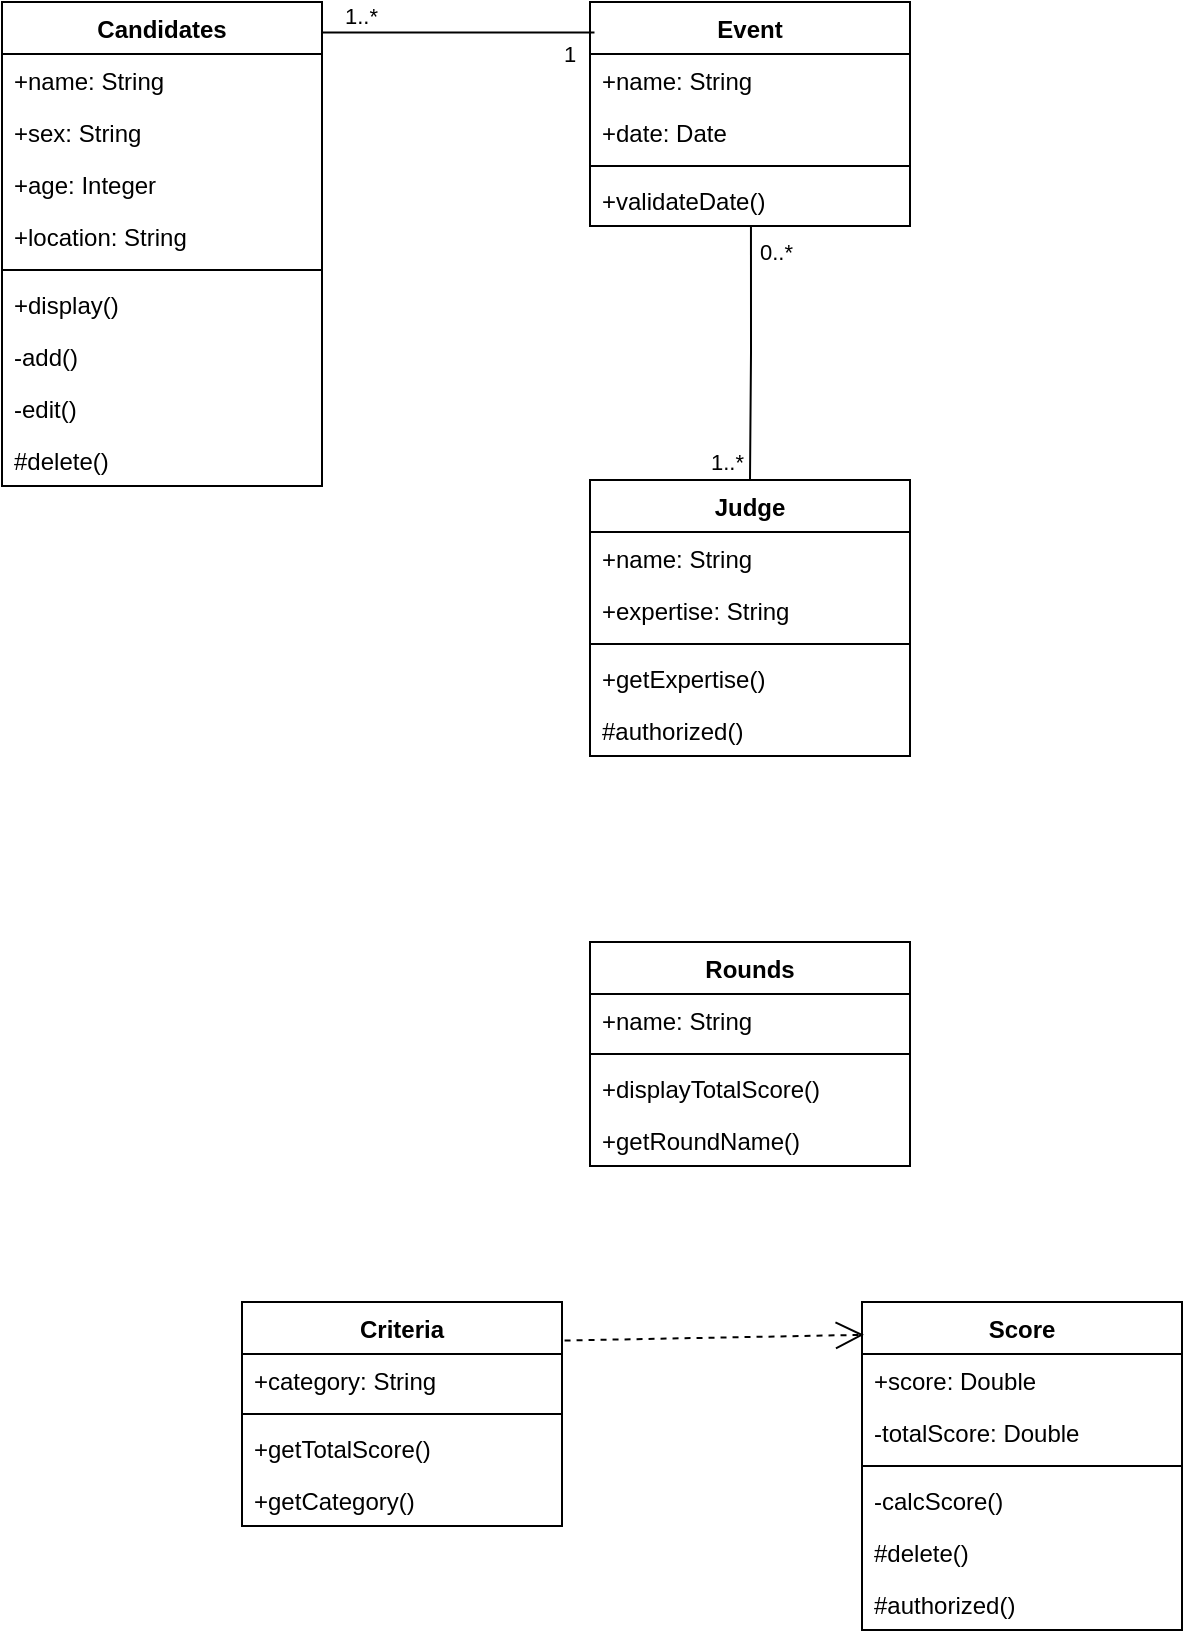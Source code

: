 <mxfile version="21.7.5" type="github">
  <diagram id="C5RBs43oDa-KdzZeNtuy" name="Page-1">
    <mxGraphModel dx="732" dy="618" grid="1" gridSize="10" guides="1" tooltips="1" connect="1" arrows="1" fold="1" page="1" pageScale="1" pageWidth="827" pageHeight="1169" math="0" shadow="0">
      <root>
        <mxCell id="WIyWlLk6GJQsqaUBKTNV-0" />
        <mxCell id="WIyWlLk6GJQsqaUBKTNV-1" parent="WIyWlLk6GJQsqaUBKTNV-0" />
        <mxCell id="4XFe6pfDzy5YcLh7HWTz-14" value="Criteria" style="swimlane;fontStyle=1;align=center;verticalAlign=top;childLayout=stackLayout;horizontal=1;startSize=26;horizontalStack=0;resizeParent=1;resizeParentMax=0;resizeLast=0;collapsible=1;marginBottom=0;whiteSpace=wrap;html=1;" vertex="1" parent="WIyWlLk6GJQsqaUBKTNV-1">
          <mxGeometry x="160" y="810" width="160" height="112" as="geometry" />
        </mxCell>
        <mxCell id="4XFe6pfDzy5YcLh7HWTz-15" value="+category: String" style="text;strokeColor=none;fillColor=none;align=left;verticalAlign=top;spacingLeft=4;spacingRight=4;overflow=hidden;rotatable=0;points=[[0,0.5],[1,0.5]];portConstraint=eastwest;whiteSpace=wrap;html=1;" vertex="1" parent="4XFe6pfDzy5YcLh7HWTz-14">
          <mxGeometry y="26" width="160" height="26" as="geometry" />
        </mxCell>
        <mxCell id="4XFe6pfDzy5YcLh7HWTz-16" value="" style="line;strokeWidth=1;fillColor=none;align=left;verticalAlign=middle;spacingTop=-1;spacingLeft=3;spacingRight=3;rotatable=0;labelPosition=right;points=[];portConstraint=eastwest;strokeColor=inherit;" vertex="1" parent="4XFe6pfDzy5YcLh7HWTz-14">
          <mxGeometry y="52" width="160" height="8" as="geometry" />
        </mxCell>
        <mxCell id="4XFe6pfDzy5YcLh7HWTz-64" value="+getTotalScore()" style="text;strokeColor=none;fillColor=none;align=left;verticalAlign=top;spacingLeft=4;spacingRight=4;overflow=hidden;rotatable=0;points=[[0,0.5],[1,0.5]];portConstraint=eastwest;whiteSpace=wrap;html=1;" vertex="1" parent="4XFe6pfDzy5YcLh7HWTz-14">
          <mxGeometry y="60" width="160" height="26" as="geometry" />
        </mxCell>
        <mxCell id="4XFe6pfDzy5YcLh7HWTz-51" value="+getCategory()" style="text;strokeColor=none;fillColor=none;align=left;verticalAlign=top;spacingLeft=4;spacingRight=4;overflow=hidden;rotatable=0;points=[[0,0.5],[1,0.5]];portConstraint=eastwest;whiteSpace=wrap;html=1;" vertex="1" parent="4XFe6pfDzy5YcLh7HWTz-14">
          <mxGeometry y="86" width="160" height="26" as="geometry" />
        </mxCell>
        <mxCell id="4XFe6pfDzy5YcLh7HWTz-19" value="Candidates" style="swimlane;fontStyle=1;align=center;verticalAlign=top;childLayout=stackLayout;horizontal=1;startSize=26;horizontalStack=0;resizeParent=1;resizeParentMax=0;resizeLast=0;collapsible=1;marginBottom=0;whiteSpace=wrap;html=1;" vertex="1" parent="WIyWlLk6GJQsqaUBKTNV-1">
          <mxGeometry x="40" y="160" width="160" height="242" as="geometry" />
        </mxCell>
        <mxCell id="zkfFHV4jXpPFQw0GAbJ--7" value="+name: String" style="text;align=left;verticalAlign=top;spacingLeft=4;spacingRight=4;overflow=hidden;rotatable=0;points=[[0,0.5],[1,0.5]];portConstraint=eastwest;" parent="4XFe6pfDzy5YcLh7HWTz-19" vertex="1">
          <mxGeometry y="26" width="160" height="26" as="geometry" />
        </mxCell>
        <mxCell id="4XFe6pfDzy5YcLh7HWTz-9" value="+sex: String" style="text;strokeColor=none;fillColor=none;align=left;verticalAlign=top;spacingLeft=4;spacingRight=4;overflow=hidden;rotatable=0;points=[[0,0.5],[1,0.5]];portConstraint=eastwest;whiteSpace=wrap;html=1;" vertex="1" parent="4XFe6pfDzy5YcLh7HWTz-19">
          <mxGeometry y="52" width="160" height="26" as="geometry" />
        </mxCell>
        <mxCell id="4XFe6pfDzy5YcLh7HWTz-44" value="+age: Integer" style="text;strokeColor=none;fillColor=none;align=left;verticalAlign=top;spacingLeft=4;spacingRight=4;overflow=hidden;rotatable=0;points=[[0,0.5],[1,0.5]];portConstraint=eastwest;whiteSpace=wrap;html=1;" vertex="1" parent="4XFe6pfDzy5YcLh7HWTz-19">
          <mxGeometry y="78" width="160" height="26" as="geometry" />
        </mxCell>
        <mxCell id="zkfFHV4jXpPFQw0GAbJ--8" value="+location: String" style="text;align=left;verticalAlign=top;spacingLeft=4;spacingRight=4;overflow=hidden;rotatable=0;points=[[0,0.5],[1,0.5]];portConstraint=eastwest;rounded=0;shadow=0;html=0;" parent="4XFe6pfDzy5YcLh7HWTz-19" vertex="1">
          <mxGeometry y="104" width="160" height="26" as="geometry" />
        </mxCell>
        <mxCell id="4XFe6pfDzy5YcLh7HWTz-21" value="" style="line;strokeWidth=1;fillColor=none;align=left;verticalAlign=middle;spacingTop=-1;spacingLeft=3;spacingRight=3;rotatable=0;labelPosition=right;points=[];portConstraint=eastwest;strokeColor=inherit;" vertex="1" parent="4XFe6pfDzy5YcLh7HWTz-19">
          <mxGeometry y="130" width="160" height="8" as="geometry" />
        </mxCell>
        <mxCell id="zkfFHV4jXpPFQw0GAbJ--11" value="+display()" style="text;align=left;verticalAlign=top;spacingLeft=4;spacingRight=4;overflow=hidden;rotatable=0;points=[[0,0.5],[1,0.5]];portConstraint=eastwest;" parent="4XFe6pfDzy5YcLh7HWTz-19" vertex="1">
          <mxGeometry y="138" width="160" height="26" as="geometry" />
        </mxCell>
        <mxCell id="4XFe6pfDzy5YcLh7HWTz-11" value="-add()" style="text;strokeColor=none;fillColor=none;align=left;verticalAlign=top;spacingLeft=4;spacingRight=4;overflow=hidden;rotatable=0;points=[[0,0.5],[1,0.5]];portConstraint=eastwest;whiteSpace=wrap;html=1;" vertex="1" parent="4XFe6pfDzy5YcLh7HWTz-19">
          <mxGeometry y="164" width="160" height="26" as="geometry" />
        </mxCell>
        <mxCell id="4XFe6pfDzy5YcLh7HWTz-12" value="-edit()" style="text;strokeColor=none;fillColor=none;align=left;verticalAlign=top;spacingLeft=4;spacingRight=4;overflow=hidden;rotatable=0;points=[[0,0.5],[1,0.5]];portConstraint=eastwest;whiteSpace=wrap;html=1;" vertex="1" parent="4XFe6pfDzy5YcLh7HWTz-19">
          <mxGeometry y="190" width="160" height="26" as="geometry" />
        </mxCell>
        <mxCell id="4XFe6pfDzy5YcLh7HWTz-13" value="#delete()" style="text;strokeColor=none;fillColor=none;align=left;verticalAlign=top;spacingLeft=4;spacingRight=4;overflow=hidden;rotatable=0;points=[[0,0.5],[1,0.5]];portConstraint=eastwest;whiteSpace=wrap;html=1;" vertex="1" parent="4XFe6pfDzy5YcLh7HWTz-19">
          <mxGeometry y="216" width="160" height="26" as="geometry" />
        </mxCell>
        <mxCell id="4XFe6pfDzy5YcLh7HWTz-23" value="Score" style="swimlane;fontStyle=1;align=center;verticalAlign=top;childLayout=stackLayout;horizontal=1;startSize=26;horizontalStack=0;resizeParent=1;resizeParentMax=0;resizeLast=0;collapsible=1;marginBottom=0;whiteSpace=wrap;html=1;" vertex="1" parent="WIyWlLk6GJQsqaUBKTNV-1">
          <mxGeometry x="470" y="810" width="160" height="164" as="geometry" />
        </mxCell>
        <mxCell id="4XFe6pfDzy5YcLh7HWTz-50" value="+score: Double" style="text;strokeColor=none;fillColor=none;align=left;verticalAlign=top;spacingLeft=4;spacingRight=4;overflow=hidden;rotatable=0;points=[[0,0.5],[1,0.5]];portConstraint=eastwest;whiteSpace=wrap;html=1;" vertex="1" parent="4XFe6pfDzy5YcLh7HWTz-23">
          <mxGeometry y="26" width="160" height="26" as="geometry" />
        </mxCell>
        <mxCell id="4XFe6pfDzy5YcLh7HWTz-6" value="-totalScore: Double" style="text;strokeColor=none;fillColor=none;align=left;verticalAlign=top;spacingLeft=4;spacingRight=4;overflow=hidden;rotatable=0;points=[[0,0.5],[1,0.5]];portConstraint=eastwest;whiteSpace=wrap;html=1;" vertex="1" parent="4XFe6pfDzy5YcLh7HWTz-23">
          <mxGeometry y="52" width="160" height="26" as="geometry" />
        </mxCell>
        <mxCell id="4XFe6pfDzy5YcLh7HWTz-25" value="" style="line;strokeWidth=1;fillColor=none;align=left;verticalAlign=middle;spacingTop=-1;spacingLeft=3;spacingRight=3;rotatable=0;labelPosition=right;points=[];portConstraint=eastwest;strokeColor=inherit;" vertex="1" parent="4XFe6pfDzy5YcLh7HWTz-23">
          <mxGeometry y="78" width="160" height="8" as="geometry" />
        </mxCell>
        <mxCell id="4XFe6pfDzy5YcLh7HWTz-47" value="-calcScore()" style="text;strokeColor=none;fillColor=none;align=left;verticalAlign=top;spacingLeft=4;spacingRight=4;overflow=hidden;rotatable=0;points=[[0,0.5],[1,0.5]];portConstraint=eastwest;whiteSpace=wrap;html=1;" vertex="1" parent="4XFe6pfDzy5YcLh7HWTz-23">
          <mxGeometry y="86" width="160" height="26" as="geometry" />
        </mxCell>
        <mxCell id="4XFe6pfDzy5YcLh7HWTz-30" value="#delete()" style="text;strokeColor=none;fillColor=none;align=left;verticalAlign=top;spacingLeft=4;spacingRight=4;overflow=hidden;rotatable=0;points=[[0,0.5],[1,0.5]];portConstraint=eastwest;whiteSpace=wrap;html=1;" vertex="1" parent="4XFe6pfDzy5YcLh7HWTz-23">
          <mxGeometry y="112" width="160" height="26" as="geometry" />
        </mxCell>
        <mxCell id="4XFe6pfDzy5YcLh7HWTz-63" value="#authorized()" style="text;strokeColor=none;fillColor=none;align=left;verticalAlign=top;spacingLeft=4;spacingRight=4;overflow=hidden;rotatable=0;points=[[0,0.5],[1,0.5]];portConstraint=eastwest;whiteSpace=wrap;html=1;" vertex="1" parent="4XFe6pfDzy5YcLh7HWTz-23">
          <mxGeometry y="138" width="160" height="26" as="geometry" />
        </mxCell>
        <mxCell id="4XFe6pfDzy5YcLh7HWTz-31" value="Event" style="swimlane;fontStyle=1;align=center;verticalAlign=top;childLayout=stackLayout;horizontal=1;startSize=26;horizontalStack=0;resizeParent=1;resizeParentMax=0;resizeLast=0;collapsible=1;marginBottom=0;whiteSpace=wrap;html=1;" vertex="1" parent="WIyWlLk6GJQsqaUBKTNV-1">
          <mxGeometry x="334" y="160" width="160" height="112" as="geometry" />
        </mxCell>
        <mxCell id="zkfFHV4jXpPFQw0GAbJ--1" value="+name: String" style="text;align=left;verticalAlign=top;spacingLeft=4;spacingRight=4;overflow=hidden;rotatable=0;points=[[0,0.5],[1,0.5]];portConstraint=eastwest;" parent="4XFe6pfDzy5YcLh7HWTz-31" vertex="1">
          <mxGeometry y="26" width="160" height="26" as="geometry" />
        </mxCell>
        <mxCell id="zkfFHV4jXpPFQw0GAbJ--2" value="+date: Date" style="text;align=left;verticalAlign=top;spacingLeft=4;spacingRight=4;overflow=hidden;rotatable=0;points=[[0,0.5],[1,0.5]];portConstraint=eastwest;rounded=0;shadow=0;html=0;" parent="4XFe6pfDzy5YcLh7HWTz-31" vertex="1">
          <mxGeometry y="52" width="160" height="26" as="geometry" />
        </mxCell>
        <mxCell id="4XFe6pfDzy5YcLh7HWTz-33" value="" style="line;strokeWidth=1;fillColor=none;align=left;verticalAlign=middle;spacingTop=-1;spacingLeft=3;spacingRight=3;rotatable=0;labelPosition=right;points=[];portConstraint=eastwest;strokeColor=inherit;" vertex="1" parent="4XFe6pfDzy5YcLh7HWTz-31">
          <mxGeometry y="78" width="160" height="8" as="geometry" />
        </mxCell>
        <mxCell id="4XFe6pfDzy5YcLh7HWTz-35" value="+validateDate()" style="text;align=left;verticalAlign=top;spacingLeft=4;spacingRight=4;overflow=hidden;rotatable=0;points=[[0,0.5],[1,0.5]];portConstraint=eastwest;" vertex="1" parent="4XFe6pfDzy5YcLh7HWTz-31">
          <mxGeometry y="86" width="160" height="26" as="geometry" />
        </mxCell>
        <mxCell id="4XFe6pfDzy5YcLh7HWTz-36" value="Judge" style="swimlane;fontStyle=1;align=center;verticalAlign=top;childLayout=stackLayout;horizontal=1;startSize=26;horizontalStack=0;resizeParent=1;resizeParentMax=0;resizeLast=0;collapsible=1;marginBottom=0;whiteSpace=wrap;html=1;" vertex="1" parent="WIyWlLk6GJQsqaUBKTNV-1">
          <mxGeometry x="334" y="399" width="160" height="138" as="geometry" />
        </mxCell>
        <mxCell id="zkfFHV4jXpPFQw0GAbJ--14" value="+name: String" style="text;align=left;verticalAlign=top;spacingLeft=4;spacingRight=4;overflow=hidden;rotatable=0;points=[[0,0.5],[1,0.5]];portConstraint=eastwest;" parent="4XFe6pfDzy5YcLh7HWTz-36" vertex="1">
          <mxGeometry y="26" width="160" height="26" as="geometry" />
        </mxCell>
        <mxCell id="4XFe6pfDzy5YcLh7HWTz-8" value="+expertise: String" style="text;strokeColor=none;fillColor=none;align=left;verticalAlign=top;spacingLeft=4;spacingRight=4;overflow=hidden;rotatable=0;points=[[0,0.5],[1,0.5]];portConstraint=eastwest;whiteSpace=wrap;html=1;" vertex="1" parent="4XFe6pfDzy5YcLh7HWTz-36">
          <mxGeometry y="52" width="160" height="26" as="geometry" />
        </mxCell>
        <mxCell id="4XFe6pfDzy5YcLh7HWTz-38" value="" style="line;strokeWidth=1;fillColor=none;align=left;verticalAlign=middle;spacingTop=-1;spacingLeft=3;spacingRight=3;rotatable=0;labelPosition=right;points=[];portConstraint=eastwest;strokeColor=inherit;" vertex="1" parent="4XFe6pfDzy5YcLh7HWTz-36">
          <mxGeometry y="78" width="160" height="8" as="geometry" />
        </mxCell>
        <mxCell id="4XFe6pfDzy5YcLh7HWTz-39" value="+getExpertise()" style="text;strokeColor=none;fillColor=none;align=left;verticalAlign=top;spacingLeft=4;spacingRight=4;overflow=hidden;rotatable=0;points=[[0,0.5],[1,0.5]];portConstraint=eastwest;whiteSpace=wrap;html=1;" vertex="1" parent="4XFe6pfDzy5YcLh7HWTz-36">
          <mxGeometry y="86" width="160" height="26" as="geometry" />
        </mxCell>
        <mxCell id="4XFe6pfDzy5YcLh7HWTz-49" value="#authorized()" style="text;strokeColor=none;fillColor=none;align=left;verticalAlign=top;spacingLeft=4;spacingRight=4;overflow=hidden;rotatable=0;points=[[0,0.5],[1,0.5]];portConstraint=eastwest;whiteSpace=wrap;html=1;" vertex="1" parent="4XFe6pfDzy5YcLh7HWTz-36">
          <mxGeometry y="112" width="160" height="26" as="geometry" />
        </mxCell>
        <mxCell id="4XFe6pfDzy5YcLh7HWTz-40" value="Rounds" style="swimlane;fontStyle=1;align=center;verticalAlign=top;childLayout=stackLayout;horizontal=1;startSize=26;horizontalStack=0;resizeParent=1;resizeParentMax=0;resizeLast=0;collapsible=1;marginBottom=0;whiteSpace=wrap;html=1;" vertex="1" parent="WIyWlLk6GJQsqaUBKTNV-1">
          <mxGeometry x="334" y="630" width="160" height="112" as="geometry" />
        </mxCell>
        <mxCell id="zkfFHV4jXpPFQw0GAbJ--20" value="+name: String" style="text;align=left;verticalAlign=top;spacingLeft=4;spacingRight=4;overflow=hidden;rotatable=0;points=[[0,0.5],[1,0.5]];portConstraint=eastwest;rounded=0;shadow=0;html=0;" parent="4XFe6pfDzy5YcLh7HWTz-40" vertex="1">
          <mxGeometry y="26" width="160" height="26" as="geometry" />
        </mxCell>
        <mxCell id="4XFe6pfDzy5YcLh7HWTz-42" value="" style="line;strokeWidth=1;fillColor=none;align=left;verticalAlign=middle;spacingTop=-1;spacingLeft=3;spacingRight=3;rotatable=0;labelPosition=right;points=[];portConstraint=eastwest;strokeColor=inherit;" vertex="1" parent="4XFe6pfDzy5YcLh7HWTz-40">
          <mxGeometry y="52" width="160" height="8" as="geometry" />
        </mxCell>
        <mxCell id="4XFe6pfDzy5YcLh7HWTz-61" value="+displayTotalScore()" style="text;strokeColor=none;fillColor=none;align=left;verticalAlign=top;spacingLeft=4;spacingRight=4;overflow=hidden;rotatable=0;points=[[0,0.5],[1,0.5]];portConstraint=eastwest;whiteSpace=wrap;html=1;" vertex="1" parent="4XFe6pfDzy5YcLh7HWTz-40">
          <mxGeometry y="60" width="160" height="26" as="geometry" />
        </mxCell>
        <mxCell id="4XFe6pfDzy5YcLh7HWTz-43" value="+getRoundName()" style="text;strokeColor=none;fillColor=none;align=left;verticalAlign=top;spacingLeft=4;spacingRight=4;overflow=hidden;rotatable=0;points=[[0,0.5],[1,0.5]];portConstraint=eastwest;whiteSpace=wrap;html=1;" vertex="1" parent="4XFe6pfDzy5YcLh7HWTz-40">
          <mxGeometry y="86" width="160" height="26" as="geometry" />
        </mxCell>
        <mxCell id="4XFe6pfDzy5YcLh7HWTz-85" value="" style="endArrow=none;html=1;edgeStyle=orthogonalEdgeStyle;rounded=0;exitX=0.014;exitY=0.136;exitDx=0;exitDy=0;exitPerimeter=0;entryX=1.001;entryY=0.063;entryDx=0;entryDy=0;entryPerimeter=0;" edge="1" parent="WIyWlLk6GJQsqaUBKTNV-1" source="4XFe6pfDzy5YcLh7HWTz-31" target="4XFe6pfDzy5YcLh7HWTz-19">
          <mxGeometry relative="1" as="geometry">
            <mxPoint x="320" y="300" as="sourcePoint" />
            <mxPoint x="230" y="175" as="targetPoint" />
          </mxGeometry>
        </mxCell>
        <mxCell id="4XFe6pfDzy5YcLh7HWTz-86" value="1" style="edgeLabel;resizable=0;html=1;align=left;verticalAlign=bottom;" connectable="0" vertex="1" parent="4XFe6pfDzy5YcLh7HWTz-85">
          <mxGeometry x="-1" relative="1" as="geometry">
            <mxPoint x="-17" y="19" as="offset" />
          </mxGeometry>
        </mxCell>
        <mxCell id="4XFe6pfDzy5YcLh7HWTz-87" value="1..*" style="edgeLabel;resizable=0;html=1;align=right;verticalAlign=bottom;" connectable="0" vertex="1" parent="4XFe6pfDzy5YcLh7HWTz-85">
          <mxGeometry x="1" relative="1" as="geometry">
            <mxPoint x="28" as="offset" />
          </mxGeometry>
        </mxCell>
        <mxCell id="4XFe6pfDzy5YcLh7HWTz-97" value="" style="endArrow=none;html=1;edgeStyle=orthogonalEdgeStyle;rounded=0;entryX=0.5;entryY=0;entryDx=0;entryDy=0;exitX=0.503;exitY=1.005;exitDx=0;exitDy=0;exitPerimeter=0;" edge="1" parent="WIyWlLk6GJQsqaUBKTNV-1" source="4XFe6pfDzy5YcLh7HWTz-35" target="4XFe6pfDzy5YcLh7HWTz-36">
          <mxGeometry relative="1" as="geometry">
            <mxPoint x="440" y="290" as="sourcePoint" />
            <mxPoint x="600" y="330" as="targetPoint" />
          </mxGeometry>
        </mxCell>
        <mxCell id="4XFe6pfDzy5YcLh7HWTz-98" value="0..*" style="edgeLabel;resizable=0;html=1;align=left;verticalAlign=bottom;" connectable="0" vertex="1" parent="4XFe6pfDzy5YcLh7HWTz-97">
          <mxGeometry x="-1" relative="1" as="geometry">
            <mxPoint x="3" y="21" as="offset" />
          </mxGeometry>
        </mxCell>
        <mxCell id="4XFe6pfDzy5YcLh7HWTz-99" value="1..*" style="edgeLabel;resizable=0;html=1;align=right;verticalAlign=bottom;" connectable="0" vertex="1" parent="4XFe6pfDzy5YcLh7HWTz-97">
          <mxGeometry x="1" relative="1" as="geometry">
            <mxPoint x="-3" y="-1" as="offset" />
          </mxGeometry>
        </mxCell>
        <mxCell id="4XFe6pfDzy5YcLh7HWTz-103" value="" style="endArrow=open;endSize=12;dashed=1;html=1;rounded=0;exitX=1.008;exitY=0.172;exitDx=0;exitDy=0;exitPerimeter=0;entryX=0.006;entryY=0.1;entryDx=0;entryDy=0;entryPerimeter=0;" edge="1" parent="WIyWlLk6GJQsqaUBKTNV-1" source="4XFe6pfDzy5YcLh7HWTz-14" target="4XFe6pfDzy5YcLh7HWTz-23">
          <mxGeometry width="160" relative="1" as="geometry">
            <mxPoint x="340" y="690" as="sourcePoint" />
            <mxPoint x="500" y="690" as="targetPoint" />
          </mxGeometry>
        </mxCell>
      </root>
    </mxGraphModel>
  </diagram>
</mxfile>
